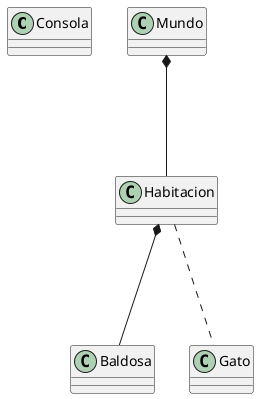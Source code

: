 @startuml ModeloDelDominio

class Consola {}

Mundo *-D-- Habitacion
Habitacion *-D-- Baldosa 
Habitacion ... Gato

@enduml
